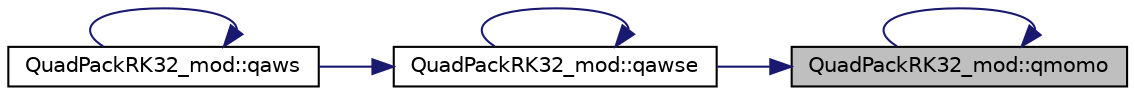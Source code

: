 digraph "QuadPackRK32_mod::qmomo"
{
 // LATEX_PDF_SIZE
  edge [fontname="Helvetica",fontsize="10",labelfontname="Helvetica",labelfontsize="10"];
  node [fontname="Helvetica",fontsize="10",shape=record];
  rankdir="RL";
  Node1 [label="QuadPackRK32_mod::qmomo",height=0.2,width=0.4,color="black", fillcolor="grey75", style="filled", fontcolor="black",tooltip=" "];
  Node1 -> Node2 [dir="back",color="midnightblue",fontsize="10",style="solid"];
  Node2 [label="QuadPackRK32_mod::qawse",height=0.2,width=0.4,color="black", fillcolor="white", style="filled",URL="$namespaceQuadPackRK32__mod.html#ad8cf0d5a4444b8f7dfb6b8d68efd00e4",tooltip=" "];
  Node2 -> Node3 [dir="back",color="midnightblue",fontsize="10",style="solid"];
  Node3 [label="QuadPackRK32_mod::qaws",height=0.2,width=0.4,color="black", fillcolor="white", style="filled",URL="$namespaceQuadPackRK32__mod.html#a7ed22a74710780a35133188894b40d7f",tooltip=" "];
  Node3 -> Node3 [dir="back",color="midnightblue",fontsize="10",style="solid"];
  Node2 -> Node2 [dir="back",color="midnightblue",fontsize="10",style="solid"];
  Node1 -> Node1 [dir="back",color="midnightblue",fontsize="10",style="solid"];
}

